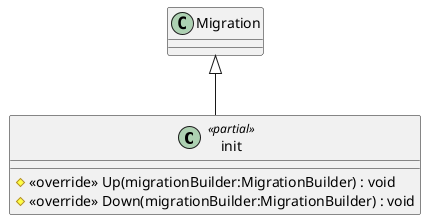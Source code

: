 @startuml
class init <<partial>> {
    # <<override>> Up(migrationBuilder:MigrationBuilder) : void
    # <<override>> Down(migrationBuilder:MigrationBuilder) : void
}
Migration <|-- init
@enduml
